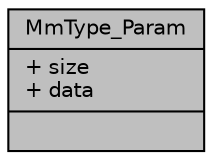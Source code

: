 digraph "MmType_Param"
{
  edge [fontname="Helvetica",fontsize="10",labelfontname="Helvetica",labelfontsize="10"];
  node [fontname="Helvetica",fontsize="10",shape=record];
  Node1 [label="{MmType_Param\n|+ size\l+ data\l|}",height=0.2,width=0.4,color="black", fillcolor="grey75", style="filled", fontcolor="black"];
}

